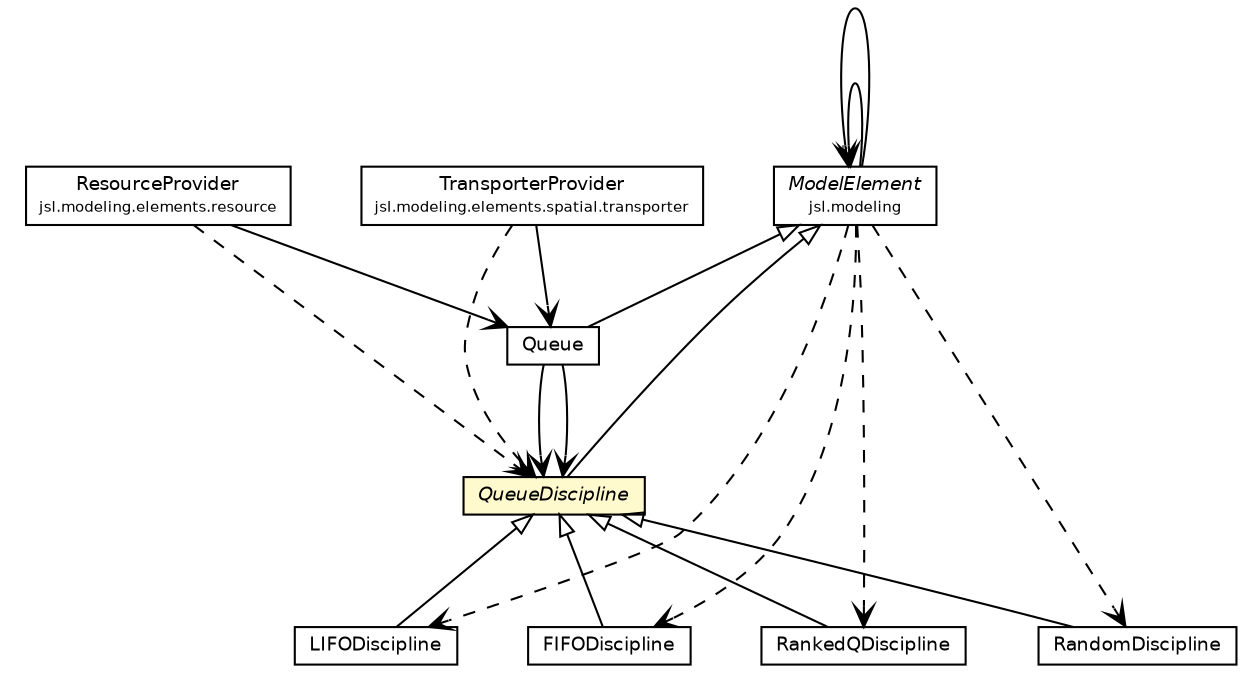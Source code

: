 #!/usr/local/bin/dot
#
# Class diagram 
# Generated by UMLGraph version 5.4 (http://www.umlgraph.org/)
#

digraph G {
	edge [fontname="Helvetica",fontsize=10,labelfontname="Helvetica",labelfontsize=10];
	node [fontname="Helvetica",fontsize=10,shape=plaintext];
	nodesep=0.25;
	ranksep=0.5;
	// jsl.modeling.ModelElement
	c144320 [label=<<table title="jsl.modeling.ModelElement" border="0" cellborder="1" cellspacing="0" cellpadding="2" port="p" href="../../ModelElement.html">
		<tr><td><table border="0" cellspacing="0" cellpadding="1">
<tr><td align="center" balign="center"><font face="Helvetica-Oblique"> ModelElement </font></td></tr>
<tr><td align="center" balign="center"><font point-size="7.0"> jsl.modeling </font></td></tr>
		</table></td></tr>
		</table>>, URL="../../ModelElement.html", fontname="Helvetica", fontcolor="black", fontsize=9.0];
	// jsl.modeling.elements.queue.RankedQDiscipline
	c144391 [label=<<table title="jsl.modeling.elements.queue.RankedQDiscipline" border="0" cellborder="1" cellspacing="0" cellpadding="2" port="p" href="./RankedQDiscipline.html">
		<tr><td><table border="0" cellspacing="0" cellpadding="1">
<tr><td align="center" balign="center"> RankedQDiscipline </td></tr>
		</table></td></tr>
		</table>>, URL="./RankedQDiscipline.html", fontname="Helvetica", fontcolor="black", fontsize=9.0];
	// jsl.modeling.elements.queue.RandomDiscipline
	c144392 [label=<<table title="jsl.modeling.elements.queue.RandomDiscipline" border="0" cellborder="1" cellspacing="0" cellpadding="2" port="p" href="./RandomDiscipline.html">
		<tr><td><table border="0" cellspacing="0" cellpadding="1">
<tr><td align="center" balign="center"> RandomDiscipline </td></tr>
		</table></td></tr>
		</table>>, URL="./RandomDiscipline.html", fontname="Helvetica", fontcolor="black", fontsize=9.0];
	// jsl.modeling.elements.queue.QueueDiscipline
	c144394 [label=<<table title="jsl.modeling.elements.queue.QueueDiscipline" border="0" cellborder="1" cellspacing="0" cellpadding="2" port="p" bgcolor="lemonChiffon" href="./QueueDiscipline.html">
		<tr><td><table border="0" cellspacing="0" cellpadding="1">
<tr><td align="center" balign="center"><font face="Helvetica-Oblique"> QueueDiscipline </font></td></tr>
		</table></td></tr>
		</table>>, URL="./QueueDiscipline.html", fontname="Helvetica", fontcolor="black", fontsize=9.0];
	// jsl.modeling.elements.queue.Queue
	c144395 [label=<<table title="jsl.modeling.elements.queue.Queue" border="0" cellborder="1" cellspacing="0" cellpadding="2" port="p" href="./Queue.html">
		<tr><td><table border="0" cellspacing="0" cellpadding="1">
<tr><td align="center" balign="center"> Queue </td></tr>
		</table></td></tr>
		</table>>, URL="./Queue.html", fontname="Helvetica", fontcolor="black", fontsize=9.0];
	// jsl.modeling.elements.queue.LIFODiscipline
	c144400 [label=<<table title="jsl.modeling.elements.queue.LIFODiscipline" border="0" cellborder="1" cellspacing="0" cellpadding="2" port="p" href="./LIFODiscipline.html">
		<tr><td><table border="0" cellspacing="0" cellpadding="1">
<tr><td align="center" balign="center"> LIFODiscipline </td></tr>
		</table></td></tr>
		</table>>, URL="./LIFODiscipline.html", fontname="Helvetica", fontcolor="black", fontsize=9.0];
	// jsl.modeling.elements.queue.FIFODiscipline
	c144401 [label=<<table title="jsl.modeling.elements.queue.FIFODiscipline" border="0" cellborder="1" cellspacing="0" cellpadding="2" port="p" href="./FIFODiscipline.html">
		<tr><td><table border="0" cellspacing="0" cellpadding="1">
<tr><td align="center" balign="center"> FIFODiscipline </td></tr>
		</table></td></tr>
		</table>>, URL="./FIFODiscipline.html", fontname="Helvetica", fontcolor="black", fontsize=9.0];
	// jsl.modeling.elements.resource.ResourceProvider
	c144422 [label=<<table title="jsl.modeling.elements.resource.ResourceProvider" border="0" cellborder="1" cellspacing="0" cellpadding="2" port="p" href="../resource/ResourceProvider.html">
		<tr><td><table border="0" cellspacing="0" cellpadding="1">
<tr><td align="center" balign="center"> ResourceProvider </td></tr>
<tr><td align="center" balign="center"><font point-size="7.0"> jsl.modeling.elements.resource </font></td></tr>
		</table></td></tr>
		</table>>, URL="../resource/ResourceProvider.html", fontname="Helvetica", fontcolor="black", fontsize=9.0];
	// jsl.modeling.elements.spatial.transporter.TransporterProvider
	c144513 [label=<<table title="jsl.modeling.elements.spatial.transporter.TransporterProvider" border="0" cellborder="1" cellspacing="0" cellpadding="2" port="p" href="../spatial/transporter/TransporterProvider.html">
		<tr><td><table border="0" cellspacing="0" cellpadding="1">
<tr><td align="center" balign="center"> TransporterProvider </td></tr>
<tr><td align="center" balign="center"><font point-size="7.0"> jsl.modeling.elements.spatial.transporter </font></td></tr>
		</table></td></tr>
		</table>>, URL="../spatial/transporter/TransporterProvider.html", fontname="Helvetica", fontcolor="black", fontsize=9.0];
	//jsl.modeling.elements.queue.RankedQDiscipline extends jsl.modeling.elements.queue.QueueDiscipline
	c144394:p -> c144391:p [dir=back,arrowtail=empty];
	//jsl.modeling.elements.queue.RandomDiscipline extends jsl.modeling.elements.queue.QueueDiscipline
	c144394:p -> c144392:p [dir=back,arrowtail=empty];
	//jsl.modeling.elements.queue.QueueDiscipline extends jsl.modeling.ModelElement
	c144320:p -> c144394:p [dir=back,arrowtail=empty];
	//jsl.modeling.elements.queue.Queue extends jsl.modeling.ModelElement
	c144320:p -> c144395:p [dir=back,arrowtail=empty];
	//jsl.modeling.elements.queue.LIFODiscipline extends jsl.modeling.elements.queue.QueueDiscipline
	c144394:p -> c144400:p [dir=back,arrowtail=empty];
	//jsl.modeling.elements.queue.FIFODiscipline extends jsl.modeling.elements.queue.QueueDiscipline
	c144394:p -> c144401:p [dir=back,arrowtail=empty];
	// jsl.modeling.ModelElement NAVASSOC jsl.modeling.ModelElement
	c144320:p -> c144320:p [taillabel="", label="", headlabel="*", fontname="Helvetica", fontcolor="black", fontsize=10.0, color="black", arrowhead=open];
	// jsl.modeling.ModelElement NAVASSOC jsl.modeling.ModelElement
	c144320:p -> c144320:p [taillabel="", label="", headlabel="", fontname="Helvetica", fontcolor="black", fontsize=10.0, color="black", arrowhead=open];
	// jsl.modeling.elements.queue.Queue NAVASSOC jsl.modeling.elements.queue.QueueDiscipline
	c144395:p -> c144394:p [taillabel="", label="", headlabel="", fontname="Helvetica", fontcolor="black", fontsize=10.0, color="black", arrowhead=open];
	// jsl.modeling.elements.queue.Queue NAVASSOC jsl.modeling.elements.queue.QueueDiscipline
	c144395:p -> c144394:p [taillabel="", label="", headlabel="", fontname="Helvetica", fontcolor="black", fontsize=10.0, color="black", arrowhead=open];
	// jsl.modeling.elements.resource.ResourceProvider NAVASSOC jsl.modeling.elements.queue.Queue
	c144422:p -> c144395:p [taillabel="", label="", headlabel="", fontname="Helvetica", fontcolor="black", fontsize=10.0, color="black", arrowhead=open];
	// jsl.modeling.elements.spatial.transporter.TransporterProvider NAVASSOC jsl.modeling.elements.queue.Queue
	c144513:p -> c144395:p [taillabel="", label="", headlabel="", fontname="Helvetica", fontcolor="black", fontsize=10.0, color="black", arrowhead=open];
	// jsl.modeling.ModelElement DEPEND jsl.modeling.elements.queue.FIFODiscipline
	c144320:p -> c144401:p [taillabel="", label="", headlabel="", fontname="Helvetica", fontcolor="black", fontsize=10.0, color="black", arrowhead=open, style=dashed];
	// jsl.modeling.ModelElement DEPEND jsl.modeling.elements.queue.LIFODiscipline
	c144320:p -> c144400:p [taillabel="", label="", headlabel="", fontname="Helvetica", fontcolor="black", fontsize=10.0, color="black", arrowhead=open, style=dashed];
	// jsl.modeling.ModelElement DEPEND jsl.modeling.elements.queue.RankedQDiscipline
	c144320:p -> c144391:p [taillabel="", label="", headlabel="", fontname="Helvetica", fontcolor="black", fontsize=10.0, color="black", arrowhead=open, style=dashed];
	// jsl.modeling.ModelElement DEPEND jsl.modeling.elements.queue.RandomDiscipline
	c144320:p -> c144392:p [taillabel="", label="", headlabel="", fontname="Helvetica", fontcolor="black", fontsize=10.0, color="black", arrowhead=open, style=dashed];
	// jsl.modeling.elements.resource.ResourceProvider DEPEND jsl.modeling.elements.queue.QueueDiscipline
	c144422:p -> c144394:p [taillabel="", label="", headlabel="", fontname="Helvetica", fontcolor="black", fontsize=10.0, color="black", arrowhead=open, style=dashed];
	// jsl.modeling.elements.spatial.transporter.TransporterProvider DEPEND jsl.modeling.elements.queue.QueueDiscipline
	c144513:p -> c144394:p [taillabel="", label="", headlabel="", fontname="Helvetica", fontcolor="black", fontsize=10.0, color="black", arrowhead=open, style=dashed];
}

